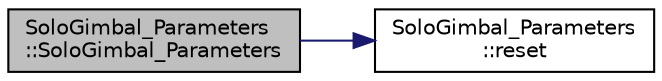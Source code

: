 digraph "SoloGimbal_Parameters::SoloGimbal_Parameters"
{
 // INTERACTIVE_SVG=YES
  edge [fontname="Helvetica",fontsize="10",labelfontname="Helvetica",labelfontsize="10"];
  node [fontname="Helvetica",fontsize="10",shape=record];
  rankdir="LR";
  Node1 [label="SoloGimbal_Parameters\l::SoloGimbal_Parameters",height=0.2,width=0.4,color="black", fillcolor="grey75", style="filled", fontcolor="black"];
  Node1 -> Node2 [color="midnightblue",fontsize="10",style="solid",fontname="Helvetica"];
  Node2 [label="SoloGimbal_Parameters\l::reset",height=0.2,width=0.4,color="black", fillcolor="white", style="filled",URL="$classSoloGimbal__Parameters.html#af3b2d39a8b4c341a63aaf4ef68a3586f"];
}
